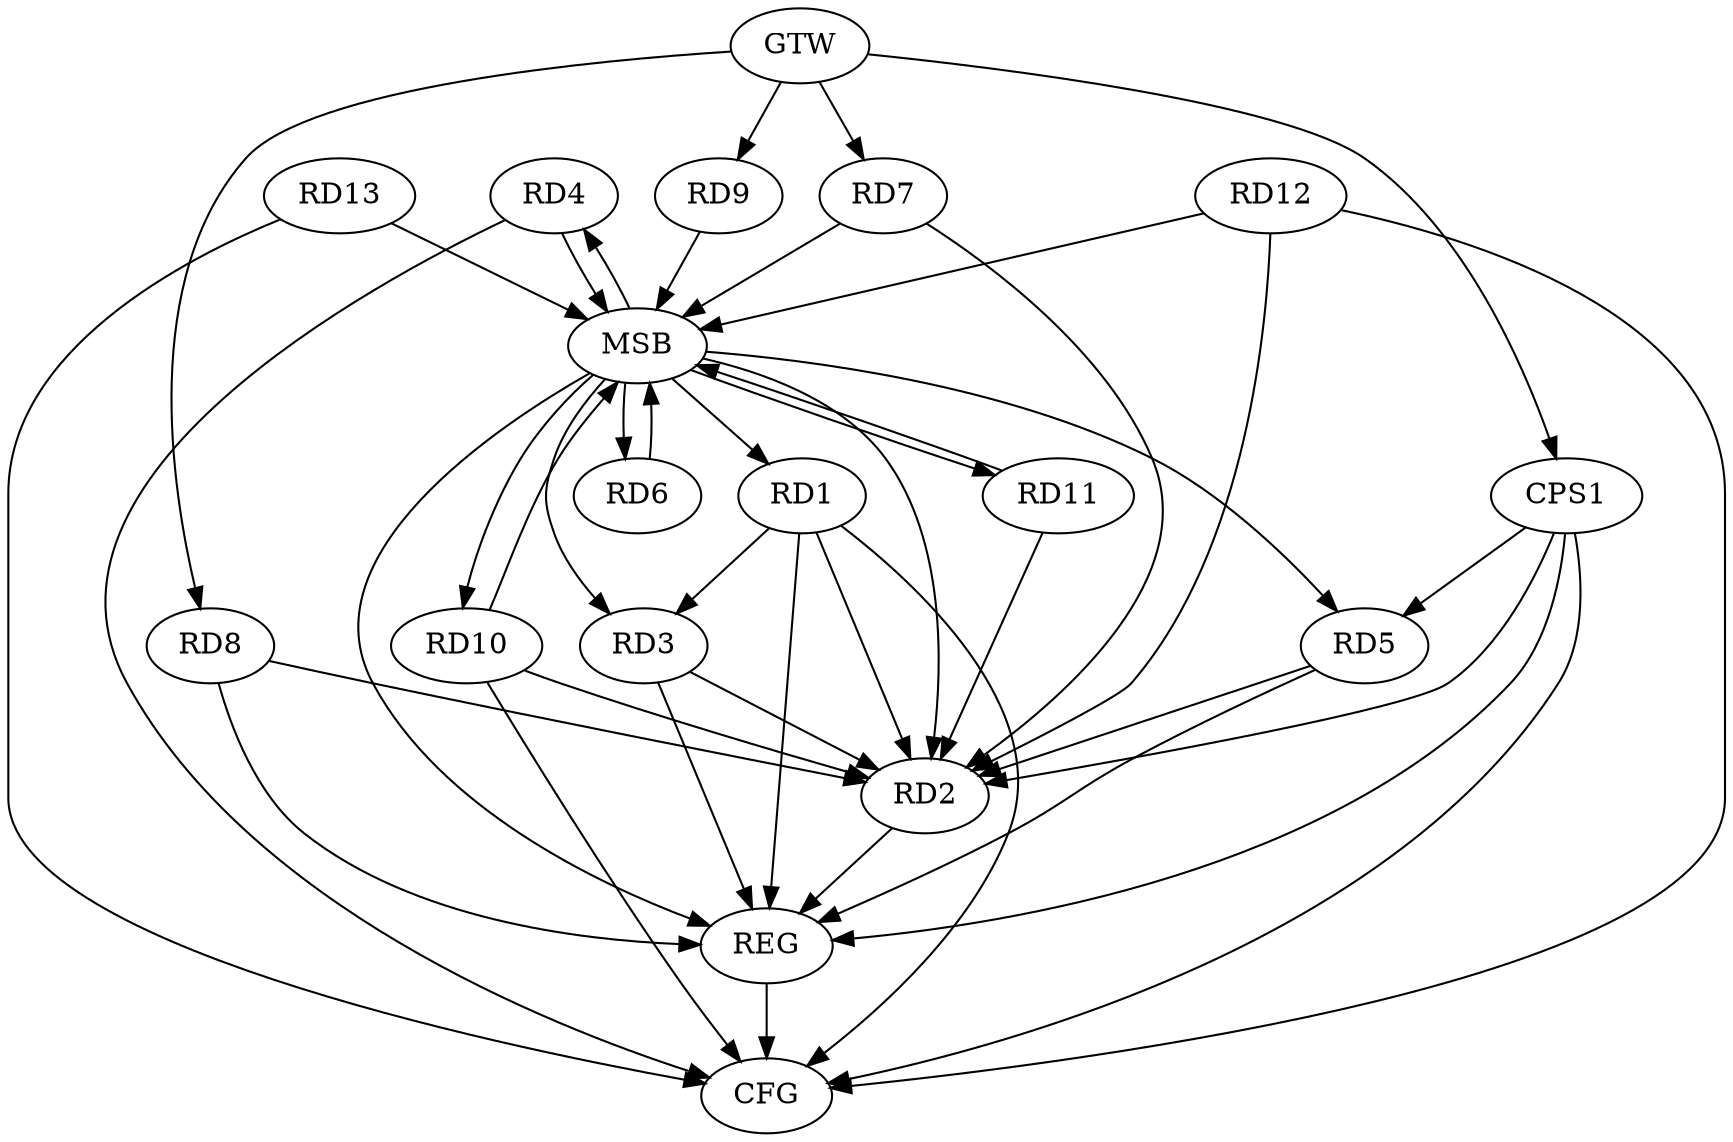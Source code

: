 strict digraph G {
  RD1 [ label="RD1" ];
  RD2 [ label="RD2" ];
  RD3 [ label="RD3" ];
  RD4 [ label="RD4" ];
  RD5 [ label="RD5" ];
  RD6 [ label="RD6" ];
  RD7 [ label="RD7" ];
  RD8 [ label="RD8" ];
  RD9 [ label="RD9" ];
  RD10 [ label="RD10" ];
  RD11 [ label="RD11" ];
  RD12 [ label="RD12" ];
  RD13 [ label="RD13" ];
  CPS1 [ label="CPS1" ];
  GTW [ label="GTW" ];
  REG [ label="REG" ];
  MSB [ label="MSB" ];
  CFG [ label="CFG" ];
  RD1 -> RD2;
  RD1 -> RD3;
  CPS1 -> RD2;
  CPS1 -> RD5;
  GTW -> RD7;
  GTW -> RD8;
  GTW -> RD9;
  GTW -> CPS1;
  RD1 -> REG;
  RD2 -> REG;
  RD3 -> REG;
  RD5 -> REG;
  RD8 -> REG;
  CPS1 -> REG;
  RD4 -> MSB;
  MSB -> RD1;
  MSB -> REG;
  RD6 -> MSB;
  MSB -> RD11;
  RD7 -> MSB;
  MSB -> RD2;
  RD9 -> MSB;
  MSB -> RD10;
  RD10 -> MSB;
  MSB -> RD5;
  RD11 -> MSB;
  MSB -> RD4;
  RD12 -> MSB;
  MSB -> RD3;
  RD13 -> MSB;
  MSB -> RD6;
  CPS1 -> CFG;
  RD4 -> CFG;
  RD1 -> CFG;
  RD10 -> CFG;
  RD12 -> CFG;
  RD13 -> CFG;
  REG -> CFG;
  RD8 -> RD2;
  RD3 -> RD2;
  RD11 -> RD2;
  RD12 -> RD2;
  RD7 -> RD2;
  RD10 -> RD2;
  RD5 -> RD2;
}
